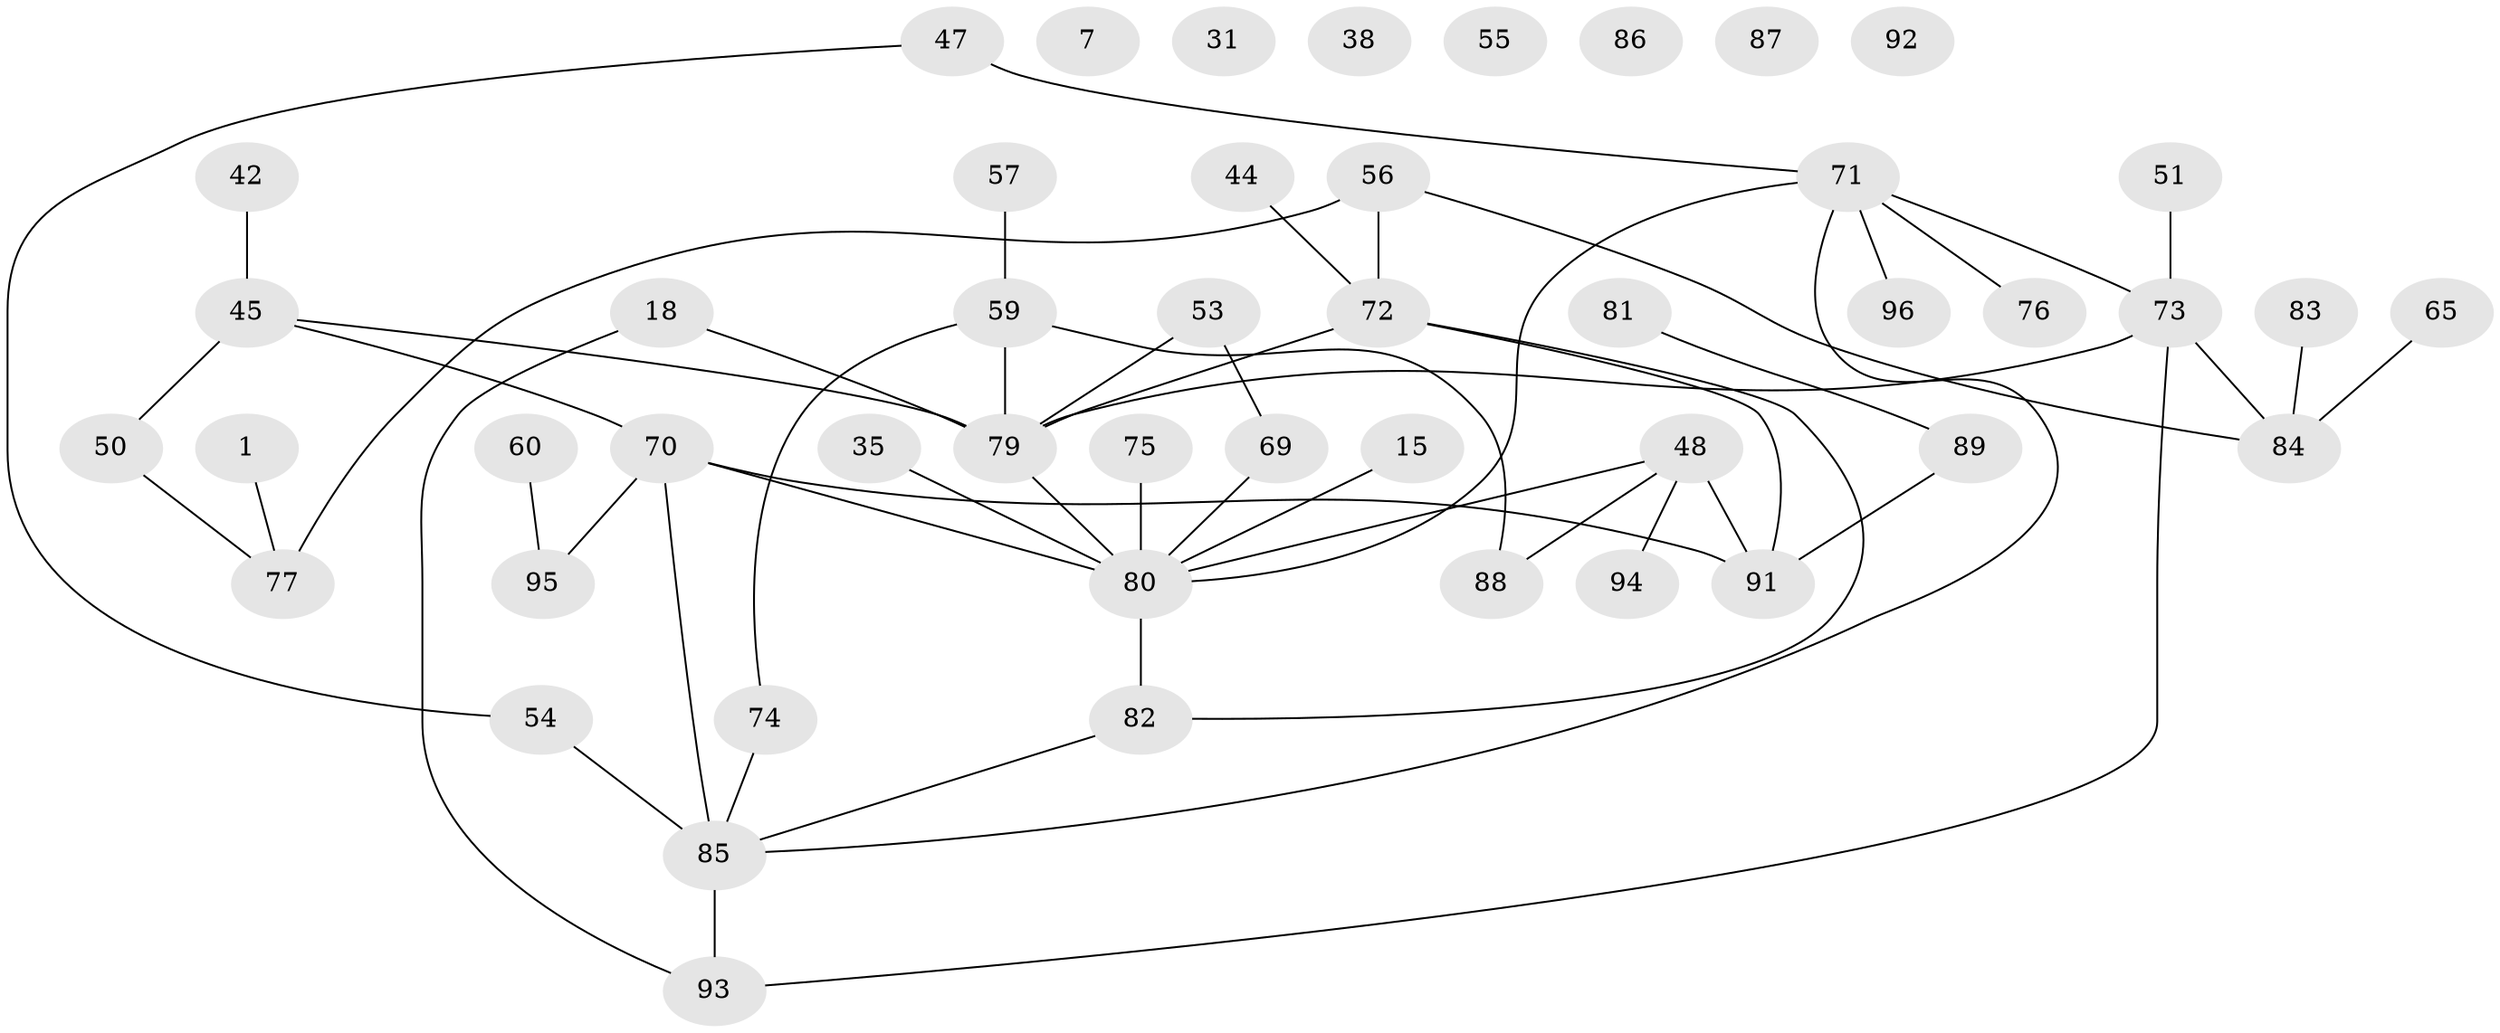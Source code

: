 // original degree distribution, {1: 0.2708333333333333, 2: 0.3125, 4: 0.17708333333333334, 6: 0.020833333333333332, 3: 0.125, 0: 0.052083333333333336, 5: 0.041666666666666664}
// Generated by graph-tools (version 1.1) at 2025/38/03/09/25 04:38:49]
// undirected, 48 vertices, 55 edges
graph export_dot {
graph [start="1"]
  node [color=gray90,style=filled];
  1;
  7 [super="+6"];
  15;
  18;
  31;
  35;
  38;
  42;
  44;
  45;
  47;
  48;
  50 [super="+37"];
  51;
  53;
  54;
  55;
  56 [super="+16"];
  57;
  59;
  60 [super="+40"];
  65;
  69;
  70 [super="+46"];
  71 [super="+22"];
  72 [super="+34+33+68"];
  73 [super="+36"];
  74;
  75;
  76;
  77;
  79 [super="+8+11+39+78"];
  80 [super="+13+28+52+66"];
  81;
  82 [super="+63+5"];
  83;
  84;
  85 [super="+30+62"];
  86 [super="+17"];
  87;
  88;
  89;
  91;
  92;
  93 [super="+90"];
  94;
  95;
  96;
  1 -- 77;
  15 -- 80;
  18 -- 93;
  18 -- 79;
  35 -- 80;
  42 -- 45;
  44 -- 72;
  45 -- 70;
  45 -- 79;
  45 -- 50;
  47 -- 54;
  47 -- 71;
  48 -- 88;
  48 -- 91;
  48 -- 94;
  48 -- 80;
  50 -- 77;
  51 -- 73;
  53 -- 69;
  53 -- 79;
  54 -- 85;
  56 -- 77 [weight=2];
  56 -- 84;
  56 -- 72;
  57 -- 59;
  59 -- 74;
  59 -- 88;
  59 -- 79;
  60 -- 95;
  65 -- 84;
  69 -- 80;
  70 -- 91;
  70 -- 95;
  70 -- 85 [weight=2];
  70 -- 80;
  71 -- 76;
  71 -- 96;
  71 -- 73 [weight=2];
  71 -- 85;
  71 -- 80 [weight=2];
  72 -- 91;
  72 -- 79;
  72 -- 82;
  73 -- 84;
  73 -- 93;
  73 -- 79;
  74 -- 85;
  75 -- 80;
  79 -- 80 [weight=3];
  80 -- 82;
  81 -- 89;
  82 -- 85;
  83 -- 84;
  85 -- 93 [weight=3];
  89 -- 91;
}
